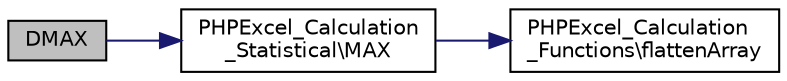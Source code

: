 digraph "DMAX"
{
  edge [fontname="Helvetica",fontsize="10",labelfontname="Helvetica",labelfontsize="10"];
  node [fontname="Helvetica",fontsize="10",shape=record];
  rankdir="LR";
  Node20 [label="DMAX",height=0.2,width=0.4,color="black", fillcolor="grey75", style="filled", fontcolor="black"];
  Node20 -> Node21 [color="midnightblue",fontsize="10",style="solid",fontname="Helvetica"];
  Node21 [label="PHPExcel_Calculation\l_Statistical\\MAX",height=0.2,width=0.4,color="black", fillcolor="white", style="filled",URL="$class_p_h_p_excel___calculation___statistical.html#a2a2b9505621ddc72fee1da5f739cbbf0"];
  Node21 -> Node22 [color="midnightblue",fontsize="10",style="solid",fontname="Helvetica"];
  Node22 [label="PHPExcel_Calculation\l_Functions\\flattenArray",height=0.2,width=0.4,color="black", fillcolor="white", style="filled",URL="$class_p_h_p_excel___calculation___functions.html#a727bb3f815b719448bf2e7fd464c4542"];
}
